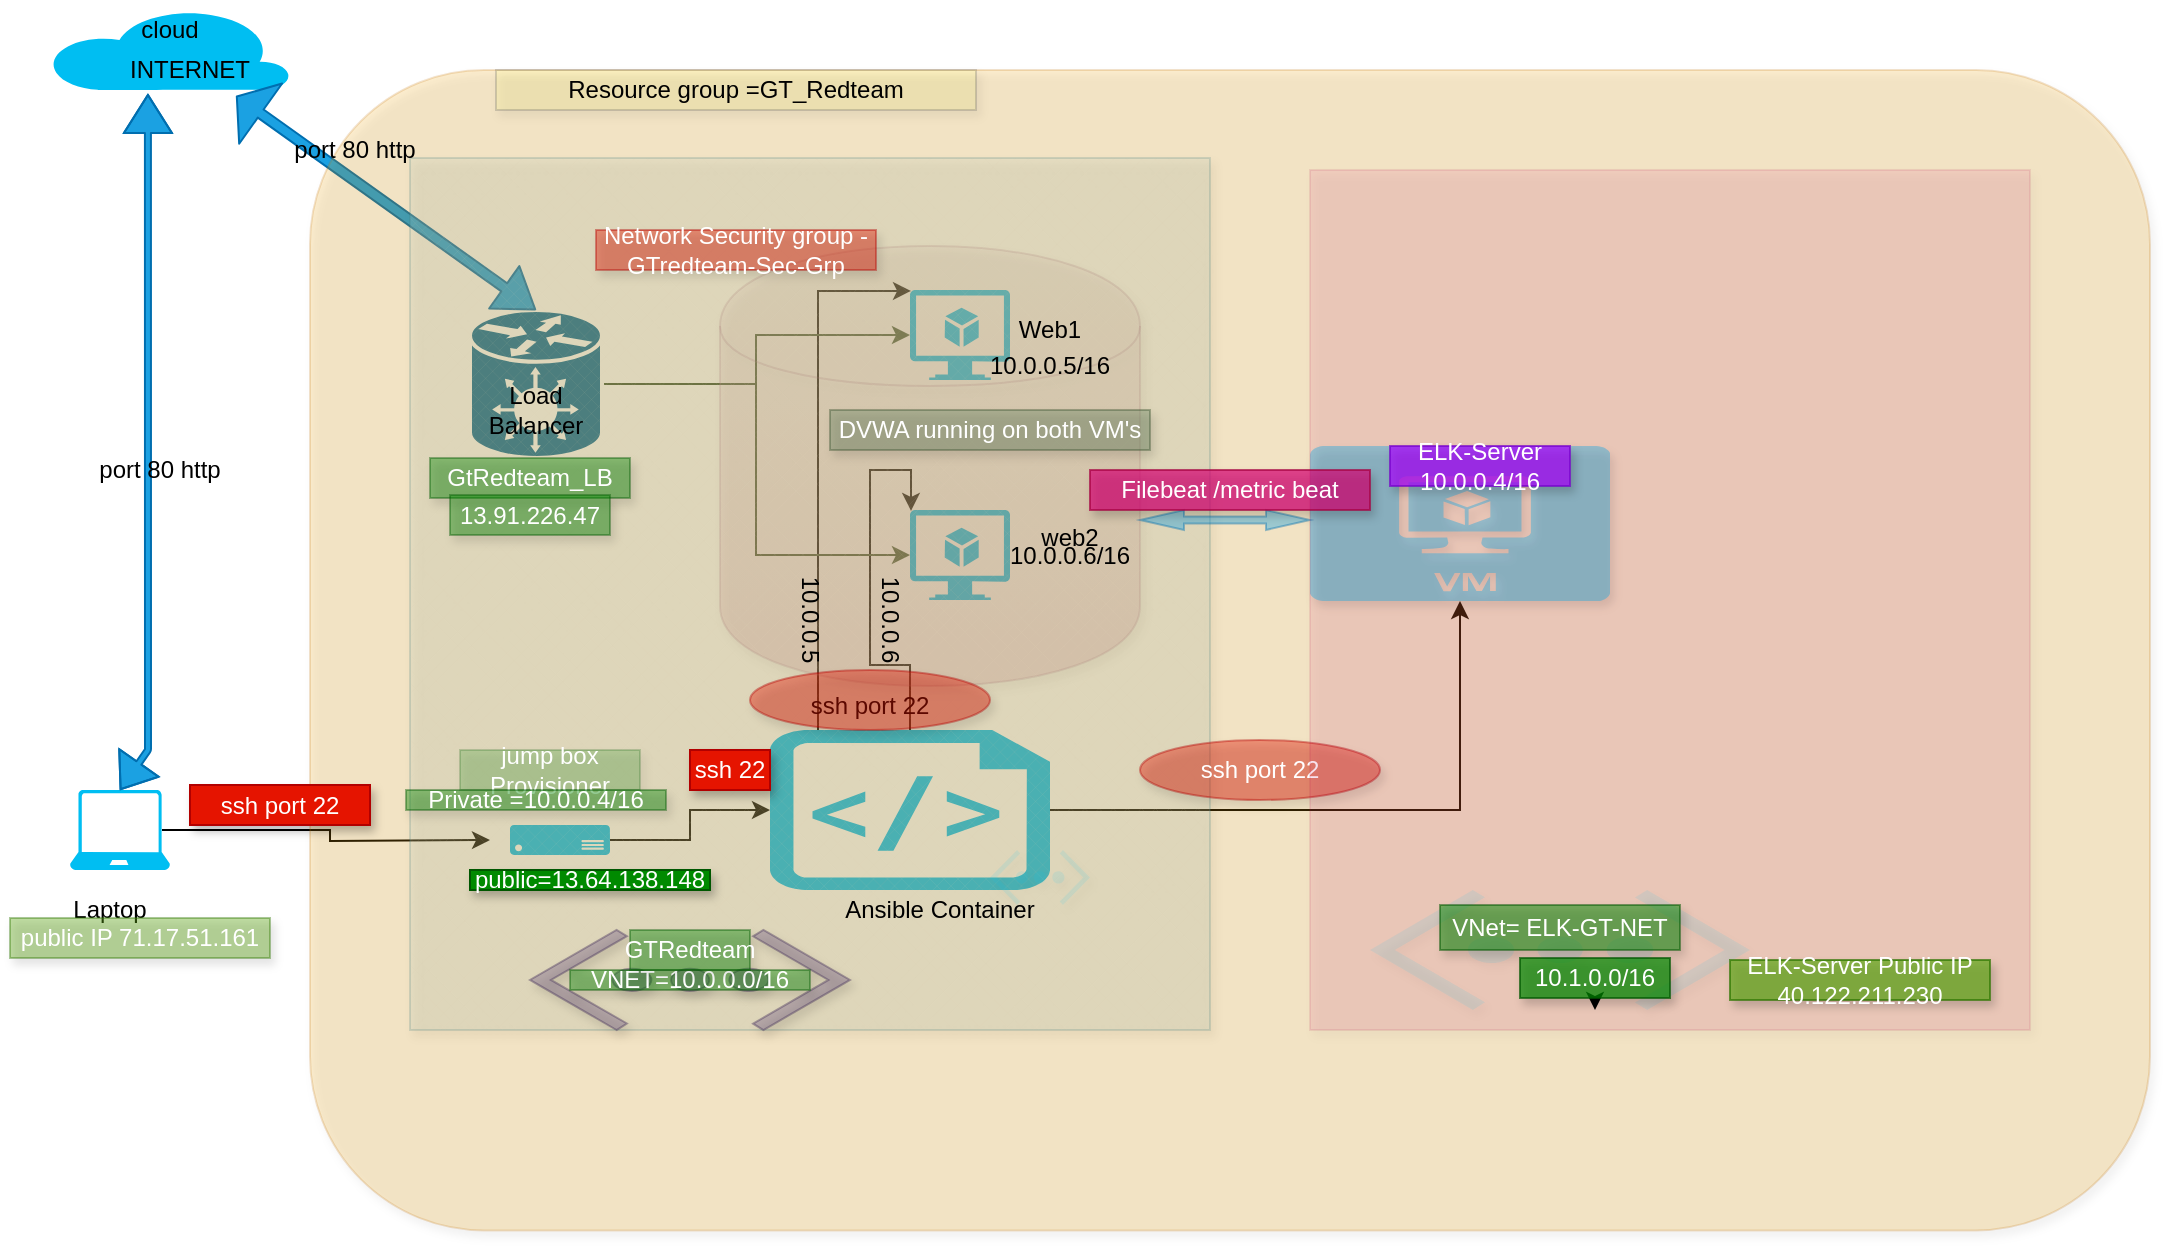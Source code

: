 <mxfile version="13.0.3" type="device"><diagram name="Page-1" id="822b0af5-4adb-64df-f703-e8dfc1f81529"><mxGraphModel dx="-8" dy="-208" grid="1" gridSize="10" guides="1" tooltips="1" connect="1" arrows="1" fold="1" page="1" pageScale="1" pageWidth="1100" pageHeight="850" background="#ffffff" math="0" shadow="0"><root><mxCell id="0"/><mxCell id="1" parent="0"/><mxCell id="f8ic662A_TehW7XHXnbK-24" style="edgeStyle=orthogonalEdgeStyle;rounded=0;orthogonalLoop=1;jettySize=auto;html=1;exitX=0.92;exitY=0.5;exitDx=0;exitDy=0;exitPerimeter=0;" parent="1" source="f8ic662A_TehW7XHXnbK-2" edge="1"><mxGeometry relative="1" as="geometry"><mxPoint x="1370" y="1395" as="targetPoint"/></mxGeometry></mxCell><mxCell id="f8ic662A_TehW7XHXnbK-2" value="" style="verticalLabelPosition=bottom;html=1;verticalAlign=top;align=center;strokeColor=none;fillColor=#00BEF2;shape=mxgraph.azure.laptop;pointerEvents=1;" parent="1" vertex="1"><mxGeometry x="1160" y="1370" width="50" height="40" as="geometry"/></mxCell><mxCell id="f8ic662A_TehW7XHXnbK-23" style="edgeStyle=orthogonalEdgeStyle;rounded=0;orthogonalLoop=1;jettySize=auto;html=1;entryX=0;entryY=0.5;entryDx=0;entryDy=0;entryPerimeter=0;" parent="1" source="f8ic662A_TehW7XHXnbK-3" target="f8ic662A_TehW7XHXnbK-4" edge="1"><mxGeometry relative="1" as="geometry"/></mxCell><mxCell id="f8ic662A_TehW7XHXnbK-3" value="" style="verticalLabelPosition=bottom;html=1;verticalAlign=top;align=center;strokeColor=none;fillColor=#00BEF2;shape=mxgraph.azure.server;" parent="1" vertex="1"><mxGeometry x="1380" y="1387.5" width="50" height="15" as="geometry"/></mxCell><mxCell id="f8ic662A_TehW7XHXnbK-14" style="edgeStyle=orthogonalEdgeStyle;rounded=0;orthogonalLoop=1;jettySize=auto;html=1;entryX=0.01;entryY=0.01;entryDx=0;entryDy=0;entryPerimeter=0;" parent="1" source="f8ic662A_TehW7XHXnbK-4" target="f8ic662A_TehW7XHXnbK-5" edge="1"><mxGeometry relative="1" as="geometry"><mxPoint x="1533.75" y="1140" as="targetPoint"/><Array as="points"><mxPoint x="1534" y="1121"/></Array></mxGeometry></mxCell><mxCell id="f8ic662A_TehW7XHXnbK-17" style="edgeStyle=orthogonalEdgeStyle;rounded=0;orthogonalLoop=1;jettySize=auto;html=1;exitX=0.5;exitY=0;exitDx=0;exitDy=0;exitPerimeter=0;entryX=0.01;entryY=0.01;entryDx=0;entryDy=0;entryPerimeter=0;" parent="1" source="f8ic662A_TehW7XHXnbK-4" target="f8ic662A_TehW7XHXnbK-6" edge="1"><mxGeometry relative="1" as="geometry"/></mxCell><mxCell id="bdxLayMxpCUlw6coQDBU-21" style="edgeStyle=orthogonalEdgeStyle;rounded=0;orthogonalLoop=1;jettySize=auto;html=1;entryX=0.5;entryY=1;entryDx=0;entryDy=0;entryPerimeter=0;" edge="1" parent="1" source="f8ic662A_TehW7XHXnbK-4" target="bdxLayMxpCUlw6coQDBU-20"><mxGeometry relative="1" as="geometry"/></mxCell><mxCell id="f8ic662A_TehW7XHXnbK-4" value="" style="verticalLabelPosition=bottom;html=1;verticalAlign=top;align=center;strokeColor=none;fillColor=#00BEF2;shape=mxgraph.azure.script_file;pointerEvents=1;" parent="1" vertex="1"><mxGeometry x="1510" y="1340" width="140" height="80" as="geometry"/></mxCell><mxCell id="f8ic662A_TehW7XHXnbK-5" value="" style="verticalLabelPosition=bottom;html=1;verticalAlign=top;align=center;strokeColor=none;fillColor=#00BEF2;shape=mxgraph.azure.virtual_machine_feature;pointerEvents=1;" parent="1" vertex="1"><mxGeometry x="1580" y="1120" width="50" height="45" as="geometry"/></mxCell><mxCell id="f8ic662A_TehW7XHXnbK-6" value="" style="verticalLabelPosition=bottom;html=1;verticalAlign=top;align=center;strokeColor=none;fillColor=#00BEF2;shape=mxgraph.azure.virtual_machine_feature;pointerEvents=1;" parent="1" vertex="1"><mxGeometry x="1580" y="1230" width="50" height="45" as="geometry"/></mxCell><mxCell id="f8ic662A_TehW7XHXnbK-21" style="edgeStyle=orthogonalEdgeStyle;rounded=0;orthogonalLoop=1;jettySize=auto;html=1;entryX=0;entryY=0.5;entryDx=0;entryDy=0;entryPerimeter=0;fillColor=#6d8764;strokeColor=#3A5431;" parent="1" source="f8ic662A_TehW7XHXnbK-20" target="f8ic662A_TehW7XHXnbK-5" edge="1"><mxGeometry relative="1" as="geometry"/></mxCell><mxCell id="f8ic662A_TehW7XHXnbK-22" style="edgeStyle=orthogonalEdgeStyle;rounded=0;orthogonalLoop=1;jettySize=auto;html=1;entryX=0;entryY=0.5;entryDx=0;entryDy=0;entryPerimeter=0;fillColor=#6d8764;strokeColor=#3A5431;" parent="1" source="f8ic662A_TehW7XHXnbK-20" target="f8ic662A_TehW7XHXnbK-6" edge="1"><mxGeometry relative="1" as="geometry"/></mxCell><mxCell id="f8ic662A_TehW7XHXnbK-20" value="" style="shape=mxgraph.cisco.hubs_and_gateways.generic_gateway;html=1;pointerEvents=1;dashed=0;fillColor=#036897;strokeColor=#ffffff;strokeWidth=2;verticalLabelPosition=bottom;verticalAlign=top;align=center;outlineConnect=0;" parent="1" vertex="1"><mxGeometry x="1360" y="1130" width="66" height="74" as="geometry"/></mxCell><mxCell id="f8ic662A_TehW7XHXnbK-26" value="" style="verticalLabelPosition=bottom;html=1;verticalAlign=top;align=center;strokeColor=none;fillColor=#00BEF2;shape=mxgraph.azure.cloud;" parent="1" vertex="1"><mxGeometry x="1150" y="979.5" width="120" height="40.5" as="geometry"/></mxCell><mxCell id="f8ic662A_TehW7XHXnbK-38" value="" style="shape=flexArrow;endArrow=classic;startArrow=classic;html=1;endWidth=31;endSize=4.55;entryX=0.775;entryY=1.074;entryDx=0;entryDy=0;entryPerimeter=0;exitX=0.5;exitY=0;exitDx=0;exitDy=0;exitPerimeter=0;width=5;fillColor=#1ba1e2;strokeColor=#006EAF;" parent="1" source="f8ic662A_TehW7XHXnbK-20" target="f8ic662A_TehW7XHXnbK-26" edge="1"><mxGeometry width="50" height="50" relative="1" as="geometry"><mxPoint x="1310" y="1120" as="sourcePoint"/><mxPoint x="1360" y="1070" as="targetPoint"/></mxGeometry></mxCell><mxCell id="f8ic662A_TehW7XHXnbK-39" value="" style="shape=flexArrow;endArrow=classic;startArrow=classic;html=1;entryX=0.408;entryY=1.049;entryDx=0;entryDy=0;entryPerimeter=0;exitX=0.5;exitY=0;exitDx=0;exitDy=0;exitPerimeter=0;width=3;startSize=5;fillColor=#1ba1e2;strokeColor=#006EAF;" parent="1" source="f8ic662A_TehW7XHXnbK-2" target="f8ic662A_TehW7XHXnbK-26" edge="1"><mxGeometry width="50" height="50" relative="1" as="geometry"><mxPoint x="1120" y="1220" as="sourcePoint"/><mxPoint x="1170" y="1170" as="targetPoint"/><Array as="points"><mxPoint x="1199" y="1350"/></Array></mxGeometry></mxCell><mxCell id="f8ic662A_TehW7XHXnbK-45" value="" style="shape=cylinder;whiteSpace=wrap;html=1;boundedLbl=1;backgroundOutline=1;shadow=1;opacity=20;fillColor=#e6d0de;strokeColor=#996185;gradientColor=#d5739d;" parent="1" vertex="1"><mxGeometry x="1485" y="1098" width="210" height="220" as="geometry"/></mxCell><mxCell id="f8ic662A_TehW7XHXnbK-47" value="" style="verticalLabelPosition=bottom;verticalAlign=top;html=1;shape=mxgraph.basic.patternFillRect;fillStyle=diagGrid;step=5;fillStrokeWidth=0.2;fillStrokeColor=#dddddd;shadow=1;opacity=20;fillColor=#b1ddf0;strokeColor=#10739e;" parent="1" vertex="1"><mxGeometry x="1330" y="1054" width="400" height="436" as="geometry"/></mxCell><mxCell id="f8ic662A_TehW7XHXnbK-51" value="" style="rounded=1;whiteSpace=wrap;html=1;shadow=1;opacity=20;fillColor=#f0a30a;strokeColor=#BD7000;fontColor=#ffffff;" parent="1" vertex="1"><mxGeometry x="1280" y="1010" width="920" height="580.19" as="geometry"/></mxCell><mxCell id="f8ic662A_TehW7XHXnbK-55" value="Web1" style="text;html=1;strokeColor=none;fillColor=none;align=center;verticalAlign=middle;whiteSpace=wrap;rounded=0;shadow=1;opacity=20;" parent="1" vertex="1"><mxGeometry x="1630" y="1130" width="40" height="20" as="geometry"/></mxCell><mxCell id="f8ic662A_TehW7XHXnbK-56" value="web2" style="text;html=1;strokeColor=none;fillColor=none;align=center;verticalAlign=middle;whiteSpace=wrap;rounded=0;shadow=1;opacity=20;" parent="1" vertex="1"><mxGeometry x="1640" y="1234" width="40" height="20" as="geometry"/></mxCell><mxCell id="f8ic662A_TehW7XHXnbK-58" value="Resource group =GT_Redteam" style="text;html=1;strokeColor=#36393d;fillColor=#ffff88;align=center;verticalAlign=middle;whiteSpace=wrap;rounded=0;shadow=1;opacity=20;" parent="1" vertex="1"><mxGeometry x="1373" y="1010" width="240" height="20" as="geometry"/></mxCell><mxCell id="f8ic662A_TehW7XHXnbK-59" value="Load Balancer" style="text;html=1;strokeColor=none;fillColor=none;align=center;verticalAlign=middle;whiteSpace=wrap;rounded=0;shadow=1;opacity=20;" parent="1" vertex="1"><mxGeometry x="1373" y="1170" width="40" height="20" as="geometry"/></mxCell><mxCell id="f8ic662A_TehW7XHXnbK-60" value="Ansible Container" style="text;html=1;strokeColor=none;fillColor=none;align=center;verticalAlign=middle;whiteSpace=wrap;rounded=0;shadow=1;opacity=20;" parent="1" vertex="1"><mxGeometry x="1500" y="1420" width="190" height="20" as="geometry"/></mxCell><mxCell id="f8ic662A_TehW7XHXnbK-61" value="jump box Provisioner" style="text;html=1;strokeColor=#005700;fillColor=#008a00;align=center;verticalAlign=middle;whiteSpace=wrap;rounded=0;shadow=1;opacity=20;fontColor=#ffffff;" parent="1" vertex="1"><mxGeometry x="1355" y="1350" width="90" height="20" as="geometry"/></mxCell><mxCell id="f8ic662A_TehW7XHXnbK-62" value="Laptop" style="text;html=1;strokeColor=none;fillColor=none;align=center;verticalAlign=middle;whiteSpace=wrap;rounded=0;shadow=1;opacity=20;" parent="1" vertex="1"><mxGeometry x="1130" y="1420" width="100" height="20" as="geometry"/></mxCell><mxCell id="f8ic662A_TehW7XHXnbK-63" value="cloud" style="text;html=1;strokeColor=none;fillColor=none;align=center;verticalAlign=middle;whiteSpace=wrap;rounded=0;shadow=1;opacity=20;" parent="1" vertex="1"><mxGeometry x="1190" y="979.5" width="40" height="20" as="geometry"/></mxCell><mxCell id="f8ic662A_TehW7XHXnbK-70" value="port 80 http" style="text;html=1;strokeColor=none;fillColor=none;align=center;verticalAlign=middle;whiteSpace=wrap;rounded=0;shadow=1;" parent="1" vertex="1"><mxGeometry x="1150" y="1200" width="110" height="20" as="geometry"/></mxCell><mxCell id="f8ic662A_TehW7XHXnbK-71" value="port 80 http" style="text;html=1;strokeColor=none;fillColor=none;align=center;verticalAlign=middle;whiteSpace=wrap;rounded=0;shadow=1;rotation=0;" parent="1" vertex="1"><mxGeometry x="1250" y="1040" width="105" height="20" as="geometry"/></mxCell><mxCell id="f8ic662A_TehW7XHXnbK-72" value="ssh port 22" style="text;html=1;strokeColor=#B20000;fillColor=#e51400;align=center;verticalAlign=middle;whiteSpace=wrap;rounded=0;shadow=1;fontColor=#ffffff;" parent="1" vertex="1"><mxGeometry x="1220" y="1367.5" width="90" height="20" as="geometry"/></mxCell><mxCell id="f8ic662A_TehW7XHXnbK-74" value="ssh 22" style="text;html=1;strokeColor=#B20000;fillColor=#e51400;align=center;verticalAlign=middle;whiteSpace=wrap;rounded=0;shadow=1;fontColor=#ffffff;" parent="1" vertex="1"><mxGeometry x="1470" y="1350" width="40" height="20" as="geometry"/></mxCell><mxCell id="f8ic662A_TehW7XHXnbK-75" value="public=13.64.138.148" style="text;html=1;strokeColor=#005700;fillColor=#008a00;align=center;verticalAlign=middle;whiteSpace=wrap;rounded=0;shadow=1;fontColor=#ffffff;" parent="1" vertex="1"><mxGeometry x="1360" y="1410" width="120" height="10" as="geometry"/></mxCell><mxCell id="f8ic662A_TehW7XHXnbK-77" value="ssh port 22" style="text;html=1;strokeColor=none;fillColor=none;align=center;verticalAlign=middle;whiteSpace=wrap;rounded=0;shadow=1;" parent="1" vertex="1"><mxGeometry x="1520" y="1318" width="80" height="20" as="geometry"/></mxCell><mxCell id="f8ic662A_TehW7XHXnbK-78" value="" style="ellipse;whiteSpace=wrap;html=1;shadow=1;opacity=40;fillColor=#e51400;strokeColor=#B20000;fontColor=#ffffff;" parent="1" vertex="1"><mxGeometry x="1500" y="1310" width="120" height="30" as="geometry"/></mxCell><mxCell id="f8ic662A_TehW7XHXnbK-80" value="10.0.0.5/16" style="text;html=1;strokeColor=none;fillColor=none;align=center;verticalAlign=middle;whiteSpace=wrap;rounded=0;shadow=1;opacity=40;" parent="1" vertex="1"><mxGeometry x="1630" y="1150" width="40" height="15" as="geometry"/></mxCell><mxCell id="f8ic662A_TehW7XHXnbK-81" value="10.0.0.6/16" style="text;html=1;strokeColor=none;fillColor=none;align=center;verticalAlign=middle;whiteSpace=wrap;rounded=0;shadow=1;opacity=40;" parent="1" vertex="1"><mxGeometry x="1640" y="1242.5" width="40" height="20" as="geometry"/></mxCell><mxCell id="f8ic662A_TehW7XHXnbK-85" value="GtRedteam_LB" style="text;html=1;strokeColor=#005700;fillColor=#008a00;align=center;verticalAlign=middle;whiteSpace=wrap;rounded=0;shadow=1;opacity=40;fontColor=#ffffff;" parent="1" vertex="1"><mxGeometry x="1340" y="1204" width="100" height="20" as="geometry"/></mxCell><mxCell id="f8ic662A_TehW7XHXnbK-93" value="13.91.226.47" style="text;html=1;strokeColor=#005700;fillColor=#008a00;align=center;verticalAlign=middle;whiteSpace=wrap;rounded=0;shadow=1;opacity=40;fontColor=#ffffff;" parent="1" vertex="1"><mxGeometry x="1350" y="1222.5" width="80" height="20" as="geometry"/></mxCell><mxCell id="f8ic662A_TehW7XHXnbK-98" value="Network Security group -GTredteam-Sec-Grp" style="text;html=1;strokeColor=#B20000;fillColor=#e51400;align=center;verticalAlign=middle;whiteSpace=wrap;rounded=0;shadow=1;opacity=40;fontColor=#ffffff;" parent="1" vertex="1"><mxGeometry x="1423" y="1090" width="140" height="20" as="geometry"/></mxCell><mxCell id="f8ic662A_TehW7XHXnbK-116" value="Private =10.0.0.4/16" style="text;html=1;strokeColor=#005700;fillColor=#008a00;align=center;verticalAlign=middle;whiteSpace=wrap;rounded=0;shadow=1;opacity=40;fontColor=#ffffff;" parent="1" vertex="1"><mxGeometry x="1328" y="1370" width="130" height="10" as="geometry"/></mxCell><mxCell id="f8ic662A_TehW7XHXnbK-119" value="DVWA running on both VM's" style="text;html=1;strokeColor=#3A5431;fillColor=#6d8764;align=center;verticalAlign=middle;whiteSpace=wrap;rounded=0;shadow=1;opacity=40;fontColor=#ffffff;" parent="1" vertex="1"><mxGeometry x="1540" y="1180" width="160" height="20" as="geometry"/></mxCell><mxCell id="f8ic662A_TehW7XHXnbK-120" value="" style="verticalLabelPosition=bottom;html=1;verticalAlign=top;align=center;strokeColor=#432D57;fillColor=#76608a;shape=mxgraph.azure.virtual_network;pointerEvents=1;shadow=1;opacity=40;fontColor=#ffffff;" parent="1" vertex="1"><mxGeometry x="1390" y="1440" width="160" height="50" as="geometry"/></mxCell><mxCell id="f8ic662A_TehW7XHXnbK-121" value="VNET=10.0.0.0/16" style="text;html=1;strokeColor=#005700;fillColor=#008a00;align=center;verticalAlign=middle;whiteSpace=wrap;rounded=0;shadow=1;opacity=40;fontColor=#ffffff;" parent="1" vertex="1"><mxGeometry x="1410" y="1460" width="120" height="10" as="geometry"/></mxCell><mxCell id="f8ic662A_TehW7XHXnbK-129" value="INTERNET" style="text;html=1;strokeColor=none;fillColor=none;align=center;verticalAlign=middle;whiteSpace=wrap;rounded=0;shadow=1;opacity=40;" parent="1" vertex="1"><mxGeometry x="1200" y="1000" width="40" height="20" as="geometry"/></mxCell><mxCell id="bdxLayMxpCUlw6coQDBU-1" style="edgeStyle=orthogonalEdgeStyle;rounded=0;orthogonalLoop=1;jettySize=auto;html=1;entryX=0.5;entryY=0;entryDx=0;entryDy=0;" edge="1" parent="1"><mxGeometry relative="1" as="geometry"><mxPoint x="1890" y="1184" as="sourcePoint"/><mxPoint x="1890" y="1184" as="targetPoint"/></mxGeometry></mxCell><mxCell id="bdxLayMxpCUlw6coQDBU-11" value="10.0.0.6" style="text;html=1;strokeColor=none;fillColor=none;align=center;verticalAlign=middle;whiteSpace=wrap;rounded=0;shadow=1;opacity=40;rotation=90;" vertex="1" parent="1"><mxGeometry x="1550" y="1275" width="40" height="20" as="geometry"/></mxCell><mxCell id="bdxLayMxpCUlw6coQDBU-12" value="10.0.0.5" style="text;html=1;strokeColor=none;fillColor=none;align=center;verticalAlign=middle;whiteSpace=wrap;rounded=0;shadow=1;opacity=40;rotation=90;" vertex="1" parent="1"><mxGeometry x="1510" y="1275" width="40" height="20" as="geometry"/></mxCell><mxCell id="bdxLayMxpCUlw6coQDBU-14" value="public IP 71.17.51.161" style="text;html=1;strokeColor=#2D7600;fillColor=#60a917;align=center;verticalAlign=middle;whiteSpace=wrap;rounded=0;shadow=1;opacity=40;rotation=0;fontColor=#ffffff;" vertex="1" parent="1"><mxGeometry x="1130" y="1434" width="130" height="20" as="geometry"/></mxCell><mxCell id="bdxLayMxpCUlw6coQDBU-17" value="GTRedteam" style="text;html=1;strokeColor=#005700;fillColor=#008a00;align=center;verticalAlign=middle;whiteSpace=wrap;rounded=0;shadow=1;opacity=40;fontColor=#ffffff;" vertex="1" parent="1"><mxGeometry x="1440" y="1440" width="60" height="20" as="geometry"/></mxCell><mxCell id="bdxLayMxpCUlw6coQDBU-20" value="" style="verticalLabelPosition=bottom;html=1;verticalAlign=top;align=center;strokeColor=none;fillColor=#00BEF2;shape=mxgraph.azure.virtual_machine;shadow=1;opacity=40;" vertex="1" parent="1"><mxGeometry x="1780" y="1198" width="150" height="77.5" as="geometry"/></mxCell><mxCell id="bdxLayMxpCUlw6coQDBU-22" value="ssh port 22" style="ellipse;whiteSpace=wrap;html=1;shadow=1;opacity=40;fillColor=#e51400;strokeColor=#B20000;fontColor=#ffffff;" vertex="1" parent="1"><mxGeometry x="1695" y="1345" width="120" height="30" as="geometry"/></mxCell><mxCell id="bdxLayMxpCUlw6coQDBU-25" value="" style="html=1;shadow=0;dashed=0;align=center;verticalAlign=middle;shape=mxgraph.arrows2.twoWayArrow;dy=0.65;dx=22;opacity=40;fillColor=#1ba1e2;strokeColor=#006EAF;fontColor=#ffffff;" vertex="1" parent="1"><mxGeometry x="1695" y="1230" width="85" height="10" as="geometry"/></mxCell><mxCell id="bdxLayMxpCUlw6coQDBU-26" value="" style="verticalLabelPosition=bottom;verticalAlign=top;html=1;shape=mxgraph.basic.rect;fillColor2=none;strokeWidth=1;size=20;indent=5;shadow=1;opacity=10;fillColor=#d80073;strokeColor=#A50040;fontColor=#ffffff;" vertex="1" parent="1"><mxGeometry x="1780" y="1060" width="360" height="430" as="geometry"/></mxCell><mxCell id="bdxLayMxpCUlw6coQDBU-27" value="" style="verticalLabelPosition=bottom;html=1;verticalAlign=top;align=center;strokeColor=none;fillColor=#00BEF2;shape=mxgraph.azure.virtual_network;pointerEvents=1;shadow=1;opacity=10;" vertex="1" parent="1"><mxGeometry x="1620" y="1400" width="50" height="27.5" as="geometry"/></mxCell><mxCell id="bdxLayMxpCUlw6coQDBU-28" value="" style="verticalLabelPosition=bottom;html=1;verticalAlign=top;align=center;strokeColor=none;fillColor=#00BEF2;shape=mxgraph.azure.virtual_network;pointerEvents=1;shadow=1;opacity=10;" vertex="1" parent="1"><mxGeometry x="1810" y="1420" width="190" height="60" as="geometry"/></mxCell><mxCell id="bdxLayMxpCUlw6coQDBU-30" value="VNet= ELK-GT-NET" style="text;html=1;strokeColor=#005700;fillColor=#008a00;align=center;verticalAlign=middle;whiteSpace=wrap;rounded=0;shadow=1;opacity=50;fontColor=#ffffff;" vertex="1" parent="1"><mxGeometry x="1845" y="1427.5" width="120" height="22.5" as="geometry"/></mxCell><mxCell id="bdxLayMxpCUlw6coQDBU-36" style="edgeStyle=orthogonalEdgeStyle;rounded=0;orthogonalLoop=1;jettySize=auto;html=1;" edge="1" parent="1" source="bdxLayMxpCUlw6coQDBU-33" target="bdxLayMxpCUlw6coQDBU-28"><mxGeometry relative="1" as="geometry"><Array as="points"><mxPoint x="1960" y="1440"/><mxPoint x="1960" y="1440"/></Array></mxGeometry></mxCell><mxCell id="bdxLayMxpCUlw6coQDBU-33" value="10.1.0.0/16" style="text;html=1;strokeColor=#005700;fillColor=#008a00;align=center;verticalAlign=middle;whiteSpace=wrap;rounded=0;shadow=1;opacity=70;fontColor=#ffffff;" vertex="1" parent="1"><mxGeometry x="1885" y="1454" width="75" height="20" as="geometry"/></mxCell><mxCell id="bdxLayMxpCUlw6coQDBU-39" value="ELK-Server&lt;br&gt;10.0.0.4/16" style="text;html=1;strokeColor=#7700CC;fillColor=#aa00ff;align=center;verticalAlign=middle;whiteSpace=wrap;rounded=0;shadow=1;opacity=70;fontColor=#ffffff;" vertex="1" parent="1"><mxGeometry x="1820" y="1198" width="90" height="20" as="geometry"/></mxCell><mxCell id="bdxLayMxpCUlw6coQDBU-40" value="ELK-Server Public IP 40.122.211.230" style="text;html=1;strokeColor=#2D7600;fillColor=#60a917;align=center;verticalAlign=middle;whiteSpace=wrap;rounded=0;shadow=1;opacity=70;fontColor=#ffffff;" vertex="1" parent="1"><mxGeometry x="1990" y="1455" width="130" height="20" as="geometry"/></mxCell><mxCell id="bdxLayMxpCUlw6coQDBU-42" value="Filebeat /metric beat" style="text;html=1;strokeColor=#A50040;fillColor=#d80073;align=center;verticalAlign=middle;whiteSpace=wrap;rounded=0;shadow=1;opacity=70;fontColor=#ffffff;" vertex="1" parent="1"><mxGeometry x="1670" y="1210" width="140" height="20" as="geometry"/></mxCell></root></mxGraphModel></diagram></mxfile>